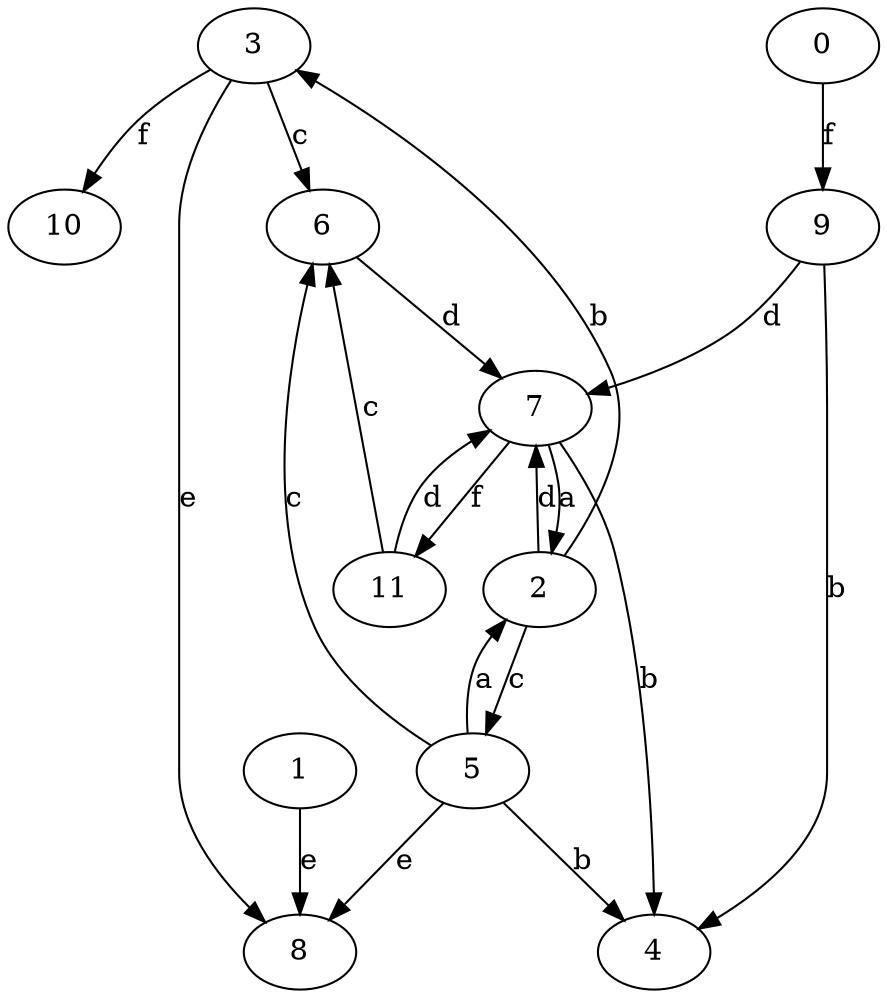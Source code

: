 strict digraph  {
1;
2;
0;
3;
4;
5;
6;
7;
8;
9;
10;
11;
1 -> 8  [label=e];
2 -> 3  [label=b];
2 -> 5  [label=c];
2 -> 7  [label=d];
0 -> 9  [label=f];
3 -> 6  [label=c];
3 -> 8  [label=e];
3 -> 10  [label=f];
5 -> 2  [label=a];
5 -> 4  [label=b];
5 -> 6  [label=c];
5 -> 8  [label=e];
6 -> 7  [label=d];
7 -> 2  [label=a];
7 -> 4  [label=b];
7 -> 11  [label=f];
9 -> 4  [label=b];
9 -> 7  [label=d];
11 -> 6  [label=c];
11 -> 7  [label=d];
}
